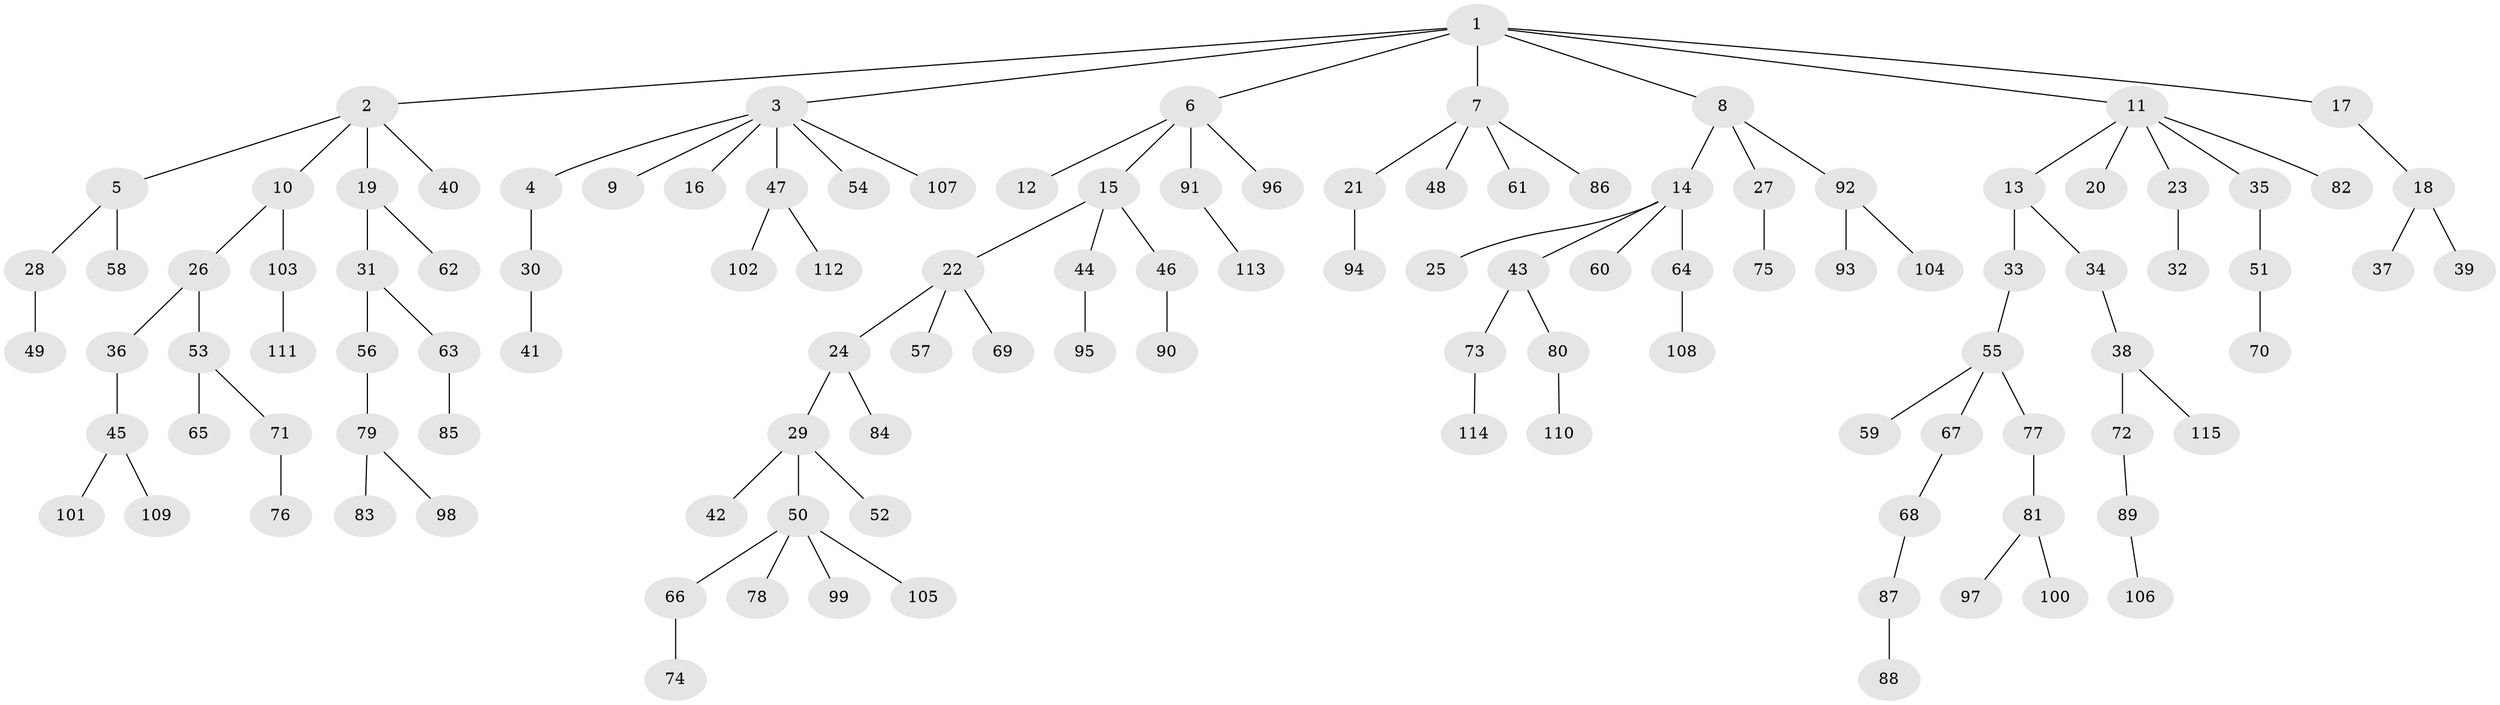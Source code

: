// coarse degree distribution, {12: 0.012345679012345678, 6: 0.024691358024691357, 2: 0.18518518518518517, 4: 0.06172839506172839, 1: 0.5679012345679012, 3: 0.12345679012345678, 5: 0.024691358024691357}
// Generated by graph-tools (version 1.1) at 2025/52/02/27/25 19:52:12]
// undirected, 115 vertices, 114 edges
graph export_dot {
graph [start="1"]
  node [color=gray90,style=filled];
  1;
  2;
  3;
  4;
  5;
  6;
  7;
  8;
  9;
  10;
  11;
  12;
  13;
  14;
  15;
  16;
  17;
  18;
  19;
  20;
  21;
  22;
  23;
  24;
  25;
  26;
  27;
  28;
  29;
  30;
  31;
  32;
  33;
  34;
  35;
  36;
  37;
  38;
  39;
  40;
  41;
  42;
  43;
  44;
  45;
  46;
  47;
  48;
  49;
  50;
  51;
  52;
  53;
  54;
  55;
  56;
  57;
  58;
  59;
  60;
  61;
  62;
  63;
  64;
  65;
  66;
  67;
  68;
  69;
  70;
  71;
  72;
  73;
  74;
  75;
  76;
  77;
  78;
  79;
  80;
  81;
  82;
  83;
  84;
  85;
  86;
  87;
  88;
  89;
  90;
  91;
  92;
  93;
  94;
  95;
  96;
  97;
  98;
  99;
  100;
  101;
  102;
  103;
  104;
  105;
  106;
  107;
  108;
  109;
  110;
  111;
  112;
  113;
  114;
  115;
  1 -- 2;
  1 -- 3;
  1 -- 6;
  1 -- 7;
  1 -- 8;
  1 -- 11;
  1 -- 17;
  2 -- 5;
  2 -- 10;
  2 -- 19;
  2 -- 40;
  3 -- 4;
  3 -- 9;
  3 -- 16;
  3 -- 47;
  3 -- 54;
  3 -- 107;
  4 -- 30;
  5 -- 28;
  5 -- 58;
  6 -- 12;
  6 -- 15;
  6 -- 91;
  6 -- 96;
  7 -- 21;
  7 -- 48;
  7 -- 61;
  7 -- 86;
  8 -- 14;
  8 -- 27;
  8 -- 92;
  10 -- 26;
  10 -- 103;
  11 -- 13;
  11 -- 20;
  11 -- 23;
  11 -- 35;
  11 -- 82;
  13 -- 33;
  13 -- 34;
  14 -- 25;
  14 -- 43;
  14 -- 60;
  14 -- 64;
  15 -- 22;
  15 -- 44;
  15 -- 46;
  17 -- 18;
  18 -- 37;
  18 -- 39;
  19 -- 31;
  19 -- 62;
  21 -- 94;
  22 -- 24;
  22 -- 57;
  22 -- 69;
  23 -- 32;
  24 -- 29;
  24 -- 84;
  26 -- 36;
  26 -- 53;
  27 -- 75;
  28 -- 49;
  29 -- 42;
  29 -- 50;
  29 -- 52;
  30 -- 41;
  31 -- 56;
  31 -- 63;
  33 -- 55;
  34 -- 38;
  35 -- 51;
  36 -- 45;
  38 -- 72;
  38 -- 115;
  43 -- 73;
  43 -- 80;
  44 -- 95;
  45 -- 101;
  45 -- 109;
  46 -- 90;
  47 -- 102;
  47 -- 112;
  50 -- 66;
  50 -- 78;
  50 -- 99;
  50 -- 105;
  51 -- 70;
  53 -- 65;
  53 -- 71;
  55 -- 59;
  55 -- 67;
  55 -- 77;
  56 -- 79;
  63 -- 85;
  64 -- 108;
  66 -- 74;
  67 -- 68;
  68 -- 87;
  71 -- 76;
  72 -- 89;
  73 -- 114;
  77 -- 81;
  79 -- 83;
  79 -- 98;
  80 -- 110;
  81 -- 97;
  81 -- 100;
  87 -- 88;
  89 -- 106;
  91 -- 113;
  92 -- 93;
  92 -- 104;
  103 -- 111;
}
